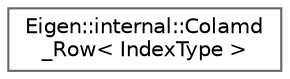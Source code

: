 digraph "类继承关系图"
{
 // LATEX_PDF_SIZE
  bgcolor="transparent";
  edge [fontname=Helvetica,fontsize=10,labelfontname=Helvetica,labelfontsize=10];
  node [fontname=Helvetica,fontsize=10,shape=box,height=0.2,width=0.4];
  rankdir="LR";
  Node0 [id="Node000000",label="Eigen::internal::Colamd\l_Row\< IndexType \>",height=0.2,width=0.4,color="grey40", fillcolor="white", style="filled",URL="$struct_eigen_1_1internal_1_1_colamd___row.html",tooltip=" "];
}

